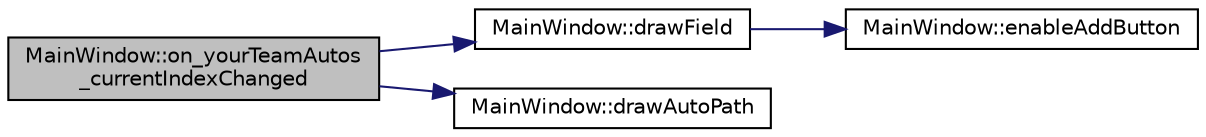 digraph "MainWindow::on_yourTeamAutos_currentIndexChanged"
{
  edge [fontname="Helvetica",fontsize="10",labelfontname="Helvetica",labelfontsize="10"];
  node [fontname="Helvetica",fontsize="10",shape=record];
  rankdir="LR";
  Node147 [label="MainWindow::on_yourTeamAutos\l_currentIndexChanged",height=0.2,width=0.4,color="black", fillcolor="grey75", style="filled", fontcolor="black"];
  Node147 -> Node148 [color="midnightblue",fontsize="10",style="solid",fontname="Helvetica"];
  Node148 [label="MainWindow::drawField",height=0.2,width=0.4,color="black", fillcolor="white", style="filled",URL="$class_main_window.html#aff1872a445dd3f551048191a3405d023",tooltip="Redraws the field. "];
  Node148 -> Node149 [color="midnightblue",fontsize="10",style="solid",fontname="Helvetica"];
  Node149 [label="MainWindow::enableAddButton",height=0.2,width=0.4,color="black", fillcolor="white", style="filled",URL="$class_main_window.html#a78fcaf82e1e2c3e8a36d37e4cf4a31d4",tooltip="Enables the Add path button. "];
  Node147 -> Node150 [color="midnightblue",fontsize="10",style="solid",fontname="Helvetica"];
  Node150 [label="MainWindow::drawAutoPath",height=0.2,width=0.4,color="black", fillcolor="white", style="filled",URL="$class_main_window.html#af736ea2f35dd70b145364ba5ed377481",tooltip="Draws autonomous path. "];
}
